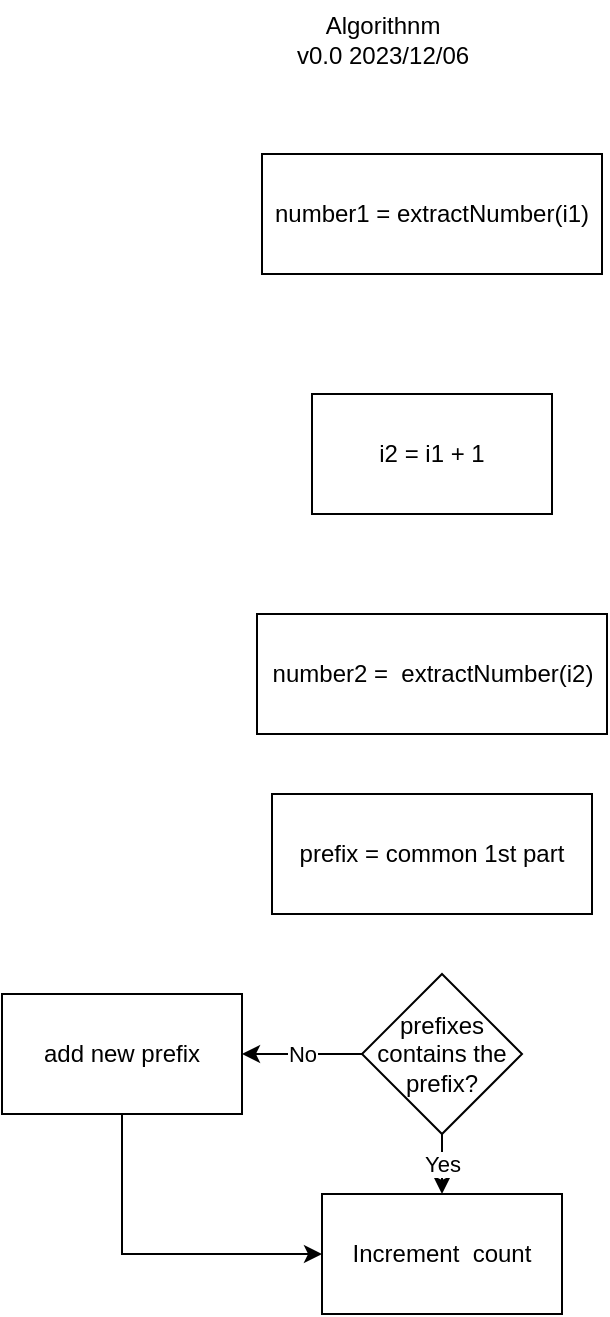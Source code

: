 <mxfile version="22.1.2" type="device">
  <diagram name="Page-1" id="W4IxPoSsOzv7Pph46HdF">
    <mxGraphModel dx="1418" dy="820" grid="1" gridSize="10" guides="1" tooltips="1" connect="1" arrows="1" fold="1" page="1" pageScale="1" pageWidth="850" pageHeight="1100" math="0" shadow="0">
      <root>
        <mxCell id="0" />
        <mxCell id="1" parent="0" />
        <mxCell id="Y7neoSG__tfp8uD0J0PZ-1" value="Algorithnm&lt;br&gt;v0.0 2023/12/06" style="text;html=1;align=center;verticalAlign=middle;resizable=0;points=[];autosize=1;strokeColor=none;fillColor=none;" vertex="1" parent="1">
          <mxGeometry x="305" y="13" width="110" height="40" as="geometry" />
        </mxCell>
        <mxCell id="Y7neoSG__tfp8uD0J0PZ-2" value="number1 = extractNumber(i1)" style="whiteSpace=wrap;html=1;" vertex="1" parent="1">
          <mxGeometry x="300" y="90" width="170" height="60" as="geometry" />
        </mxCell>
        <mxCell id="Y7neoSG__tfp8uD0J0PZ-3" value="number2 =&amp;nbsp; extractNumber(i2)" style="whiteSpace=wrap;html=1;" vertex="1" parent="1">
          <mxGeometry x="297.5" y="320" width="175" height="60" as="geometry" />
        </mxCell>
        <mxCell id="Y7neoSG__tfp8uD0J0PZ-4" value="i2 = i1 + 1" style="whiteSpace=wrap;html=1;" vertex="1" parent="1">
          <mxGeometry x="325" y="210" width="120" height="60" as="geometry" />
        </mxCell>
        <mxCell id="Y7neoSG__tfp8uD0J0PZ-5" value="prefix = common 1st part" style="whiteSpace=wrap;html=1;" vertex="1" parent="1">
          <mxGeometry x="305" y="410" width="160" height="60" as="geometry" />
        </mxCell>
        <mxCell id="Y7neoSG__tfp8uD0J0PZ-8" value="No" style="edgeStyle=orthogonalEdgeStyle;rounded=0;orthogonalLoop=1;jettySize=auto;html=1;" edge="1" parent="1" source="Y7neoSG__tfp8uD0J0PZ-6" target="Y7neoSG__tfp8uD0J0PZ-7">
          <mxGeometry relative="1" as="geometry" />
        </mxCell>
        <mxCell id="Y7neoSG__tfp8uD0J0PZ-12" value="Yes" style="edgeStyle=orthogonalEdgeStyle;rounded=0;orthogonalLoop=1;jettySize=auto;html=1;" edge="1" parent="1" source="Y7neoSG__tfp8uD0J0PZ-6" target="Y7neoSG__tfp8uD0J0PZ-11">
          <mxGeometry relative="1" as="geometry" />
        </mxCell>
        <mxCell id="Y7neoSG__tfp8uD0J0PZ-6" value="prefixes contains the prefix?" style="rhombus;whiteSpace=wrap;html=1;" vertex="1" parent="1">
          <mxGeometry x="350" y="500" width="80" height="80" as="geometry" />
        </mxCell>
        <mxCell id="Y7neoSG__tfp8uD0J0PZ-13" style="edgeStyle=orthogonalEdgeStyle;rounded=0;orthogonalLoop=1;jettySize=auto;html=1;entryX=0;entryY=0.5;entryDx=0;entryDy=0;exitX=0.5;exitY=1;exitDx=0;exitDy=0;" edge="1" parent="1" source="Y7neoSG__tfp8uD0J0PZ-7" target="Y7neoSG__tfp8uD0J0PZ-11">
          <mxGeometry relative="1" as="geometry" />
        </mxCell>
        <mxCell id="Y7neoSG__tfp8uD0J0PZ-7" value="add new prefix" style="whiteSpace=wrap;html=1;" vertex="1" parent="1">
          <mxGeometry x="170" y="510" width="120" height="60" as="geometry" />
        </mxCell>
        <mxCell id="Y7neoSG__tfp8uD0J0PZ-11" value="Increment&amp;nbsp; count" style="whiteSpace=wrap;html=1;" vertex="1" parent="1">
          <mxGeometry x="330" y="610" width="120" height="60" as="geometry" />
        </mxCell>
      </root>
    </mxGraphModel>
  </diagram>
</mxfile>

